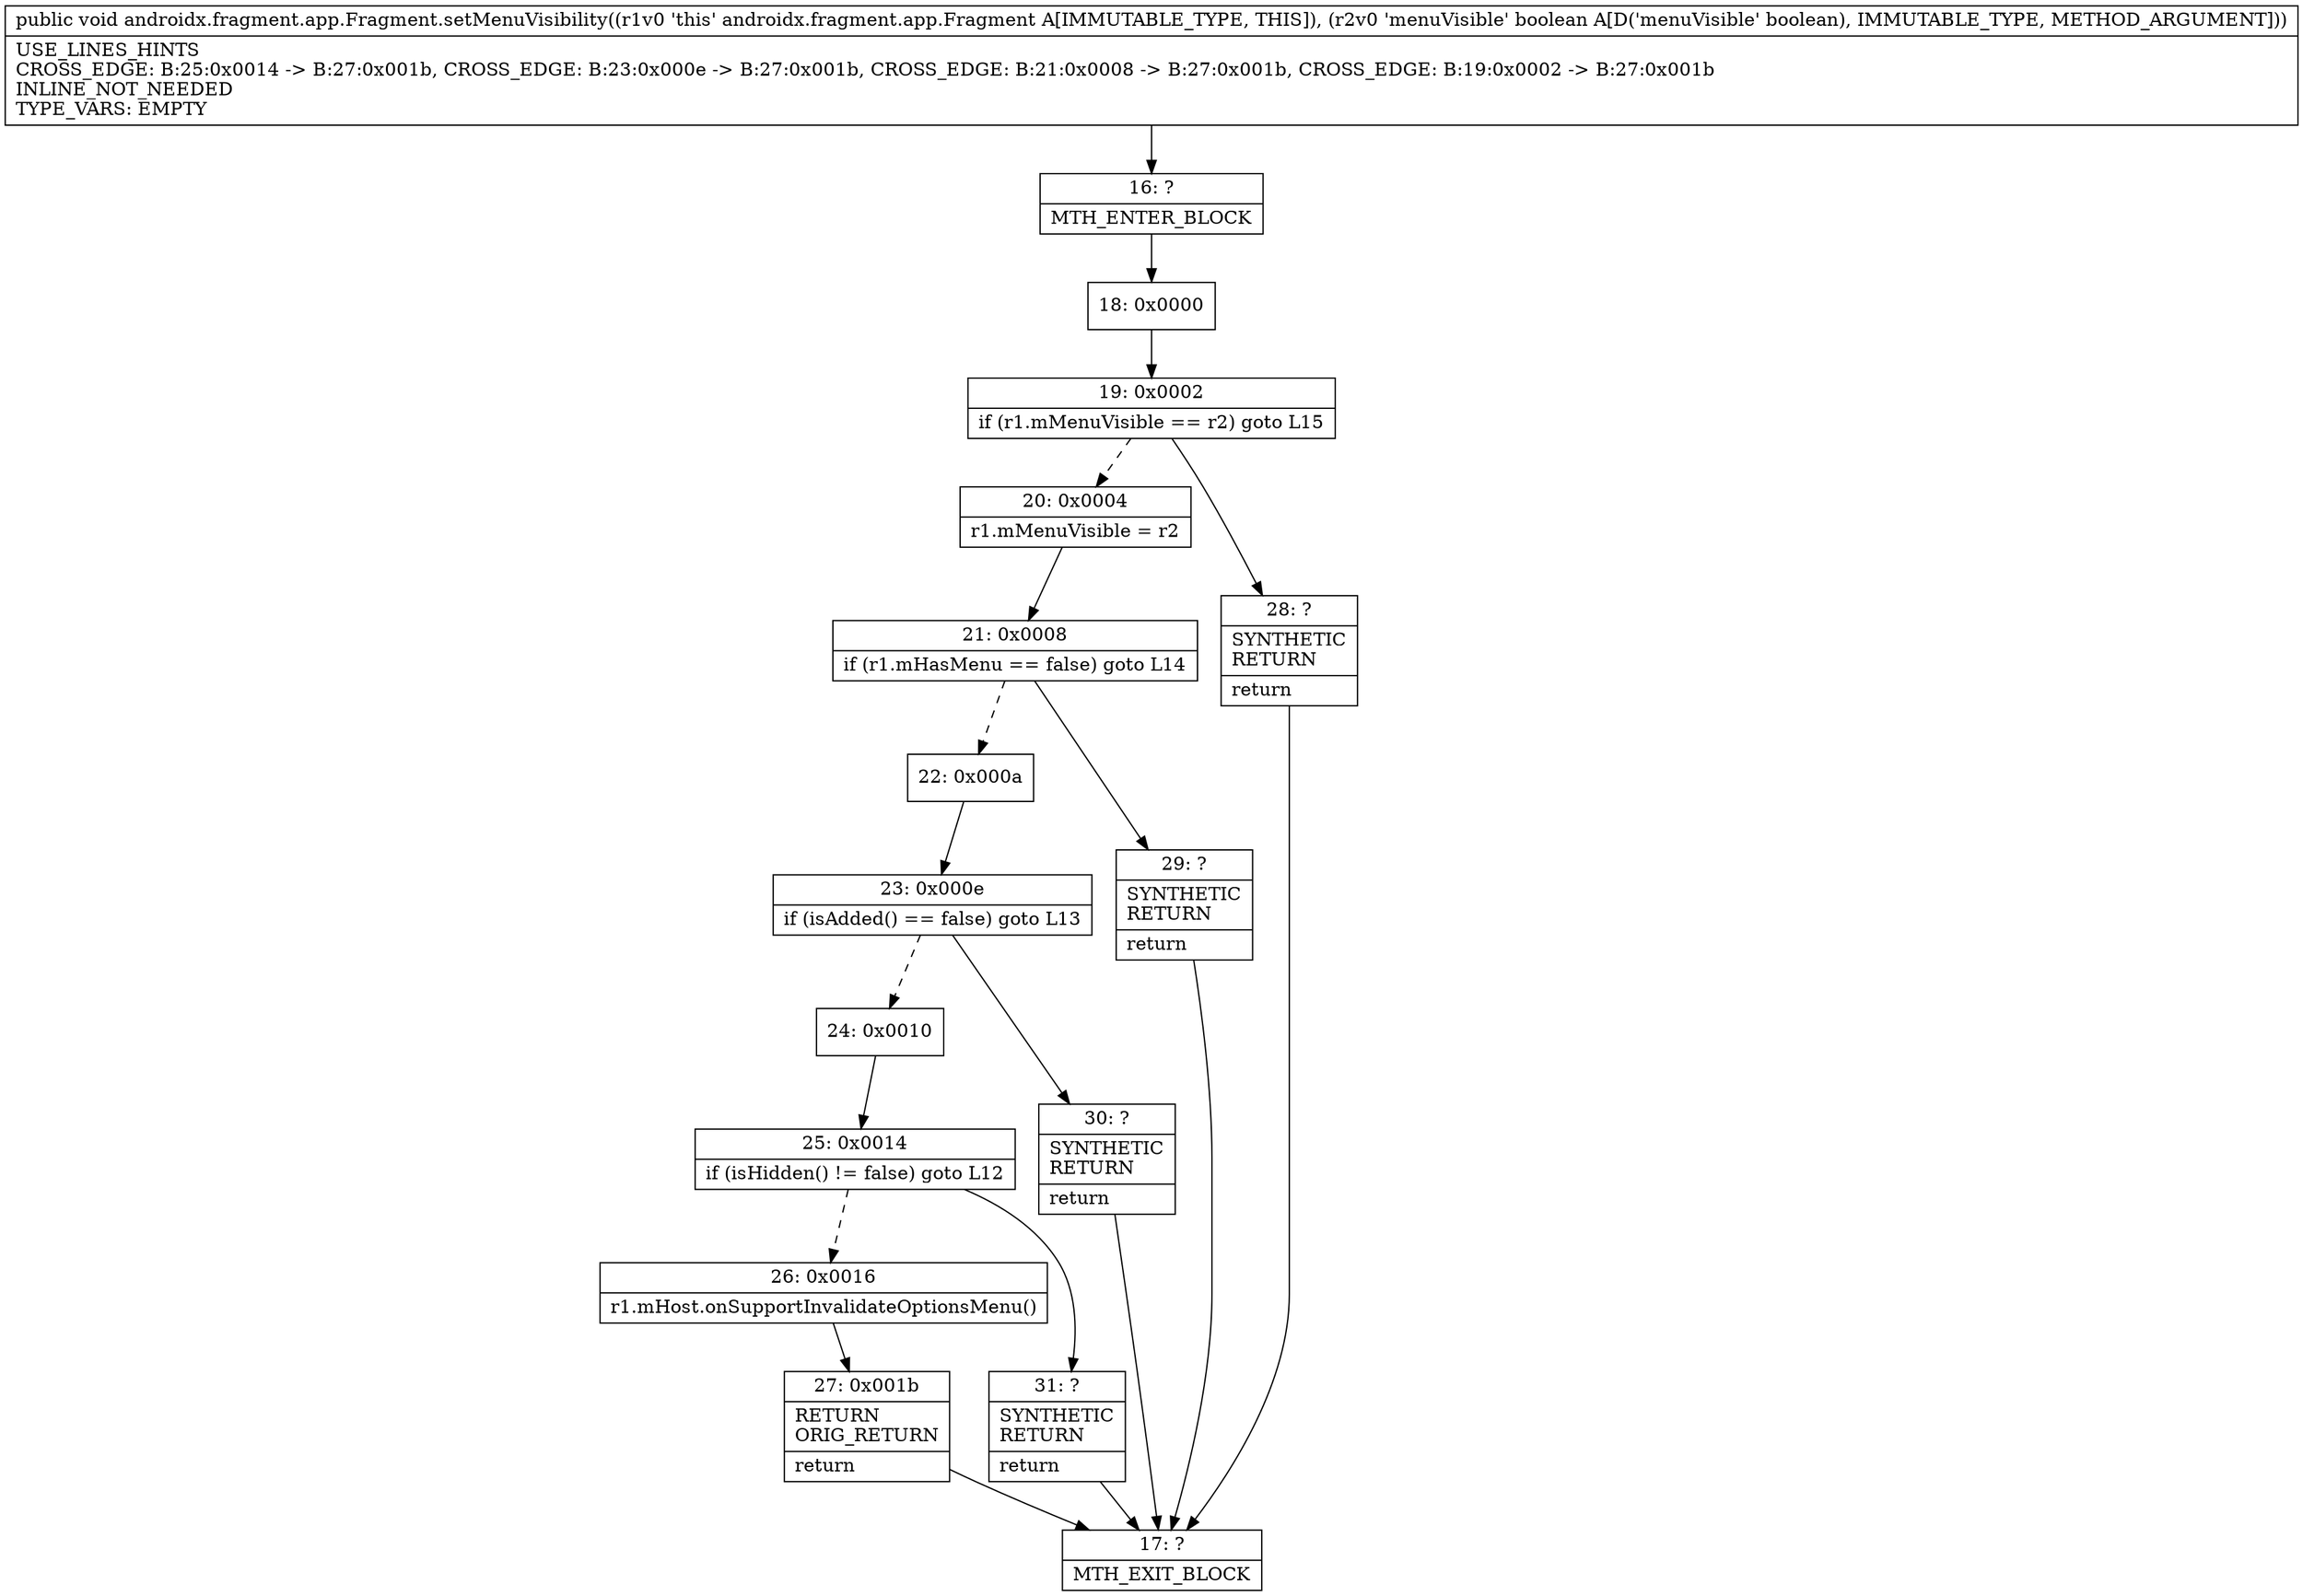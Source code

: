 digraph "CFG forandroidx.fragment.app.Fragment.setMenuVisibility(Z)V" {
Node_16 [shape=record,label="{16\:\ ?|MTH_ENTER_BLOCK\l}"];
Node_18 [shape=record,label="{18\:\ 0x0000}"];
Node_19 [shape=record,label="{19\:\ 0x0002|if (r1.mMenuVisible == r2) goto L15\l}"];
Node_20 [shape=record,label="{20\:\ 0x0004|r1.mMenuVisible = r2\l}"];
Node_21 [shape=record,label="{21\:\ 0x0008|if (r1.mHasMenu == false) goto L14\l}"];
Node_22 [shape=record,label="{22\:\ 0x000a}"];
Node_23 [shape=record,label="{23\:\ 0x000e|if (isAdded() == false) goto L13\l}"];
Node_24 [shape=record,label="{24\:\ 0x0010}"];
Node_25 [shape=record,label="{25\:\ 0x0014|if (isHidden() != false) goto L12\l}"];
Node_26 [shape=record,label="{26\:\ 0x0016|r1.mHost.onSupportInvalidateOptionsMenu()\l}"];
Node_27 [shape=record,label="{27\:\ 0x001b|RETURN\lORIG_RETURN\l|return\l}"];
Node_17 [shape=record,label="{17\:\ ?|MTH_EXIT_BLOCK\l}"];
Node_31 [shape=record,label="{31\:\ ?|SYNTHETIC\lRETURN\l|return\l}"];
Node_30 [shape=record,label="{30\:\ ?|SYNTHETIC\lRETURN\l|return\l}"];
Node_29 [shape=record,label="{29\:\ ?|SYNTHETIC\lRETURN\l|return\l}"];
Node_28 [shape=record,label="{28\:\ ?|SYNTHETIC\lRETURN\l|return\l}"];
MethodNode[shape=record,label="{public void androidx.fragment.app.Fragment.setMenuVisibility((r1v0 'this' androidx.fragment.app.Fragment A[IMMUTABLE_TYPE, THIS]), (r2v0 'menuVisible' boolean A[D('menuVisible' boolean), IMMUTABLE_TYPE, METHOD_ARGUMENT]))  | USE_LINES_HINTS\lCROSS_EDGE: B:25:0x0014 \-\> B:27:0x001b, CROSS_EDGE: B:23:0x000e \-\> B:27:0x001b, CROSS_EDGE: B:21:0x0008 \-\> B:27:0x001b, CROSS_EDGE: B:19:0x0002 \-\> B:27:0x001b\lINLINE_NOT_NEEDED\lTYPE_VARS: EMPTY\l}"];
MethodNode -> Node_16;Node_16 -> Node_18;
Node_18 -> Node_19;
Node_19 -> Node_20[style=dashed];
Node_19 -> Node_28;
Node_20 -> Node_21;
Node_21 -> Node_22[style=dashed];
Node_21 -> Node_29;
Node_22 -> Node_23;
Node_23 -> Node_24[style=dashed];
Node_23 -> Node_30;
Node_24 -> Node_25;
Node_25 -> Node_26[style=dashed];
Node_25 -> Node_31;
Node_26 -> Node_27;
Node_27 -> Node_17;
Node_31 -> Node_17;
Node_30 -> Node_17;
Node_29 -> Node_17;
Node_28 -> Node_17;
}

